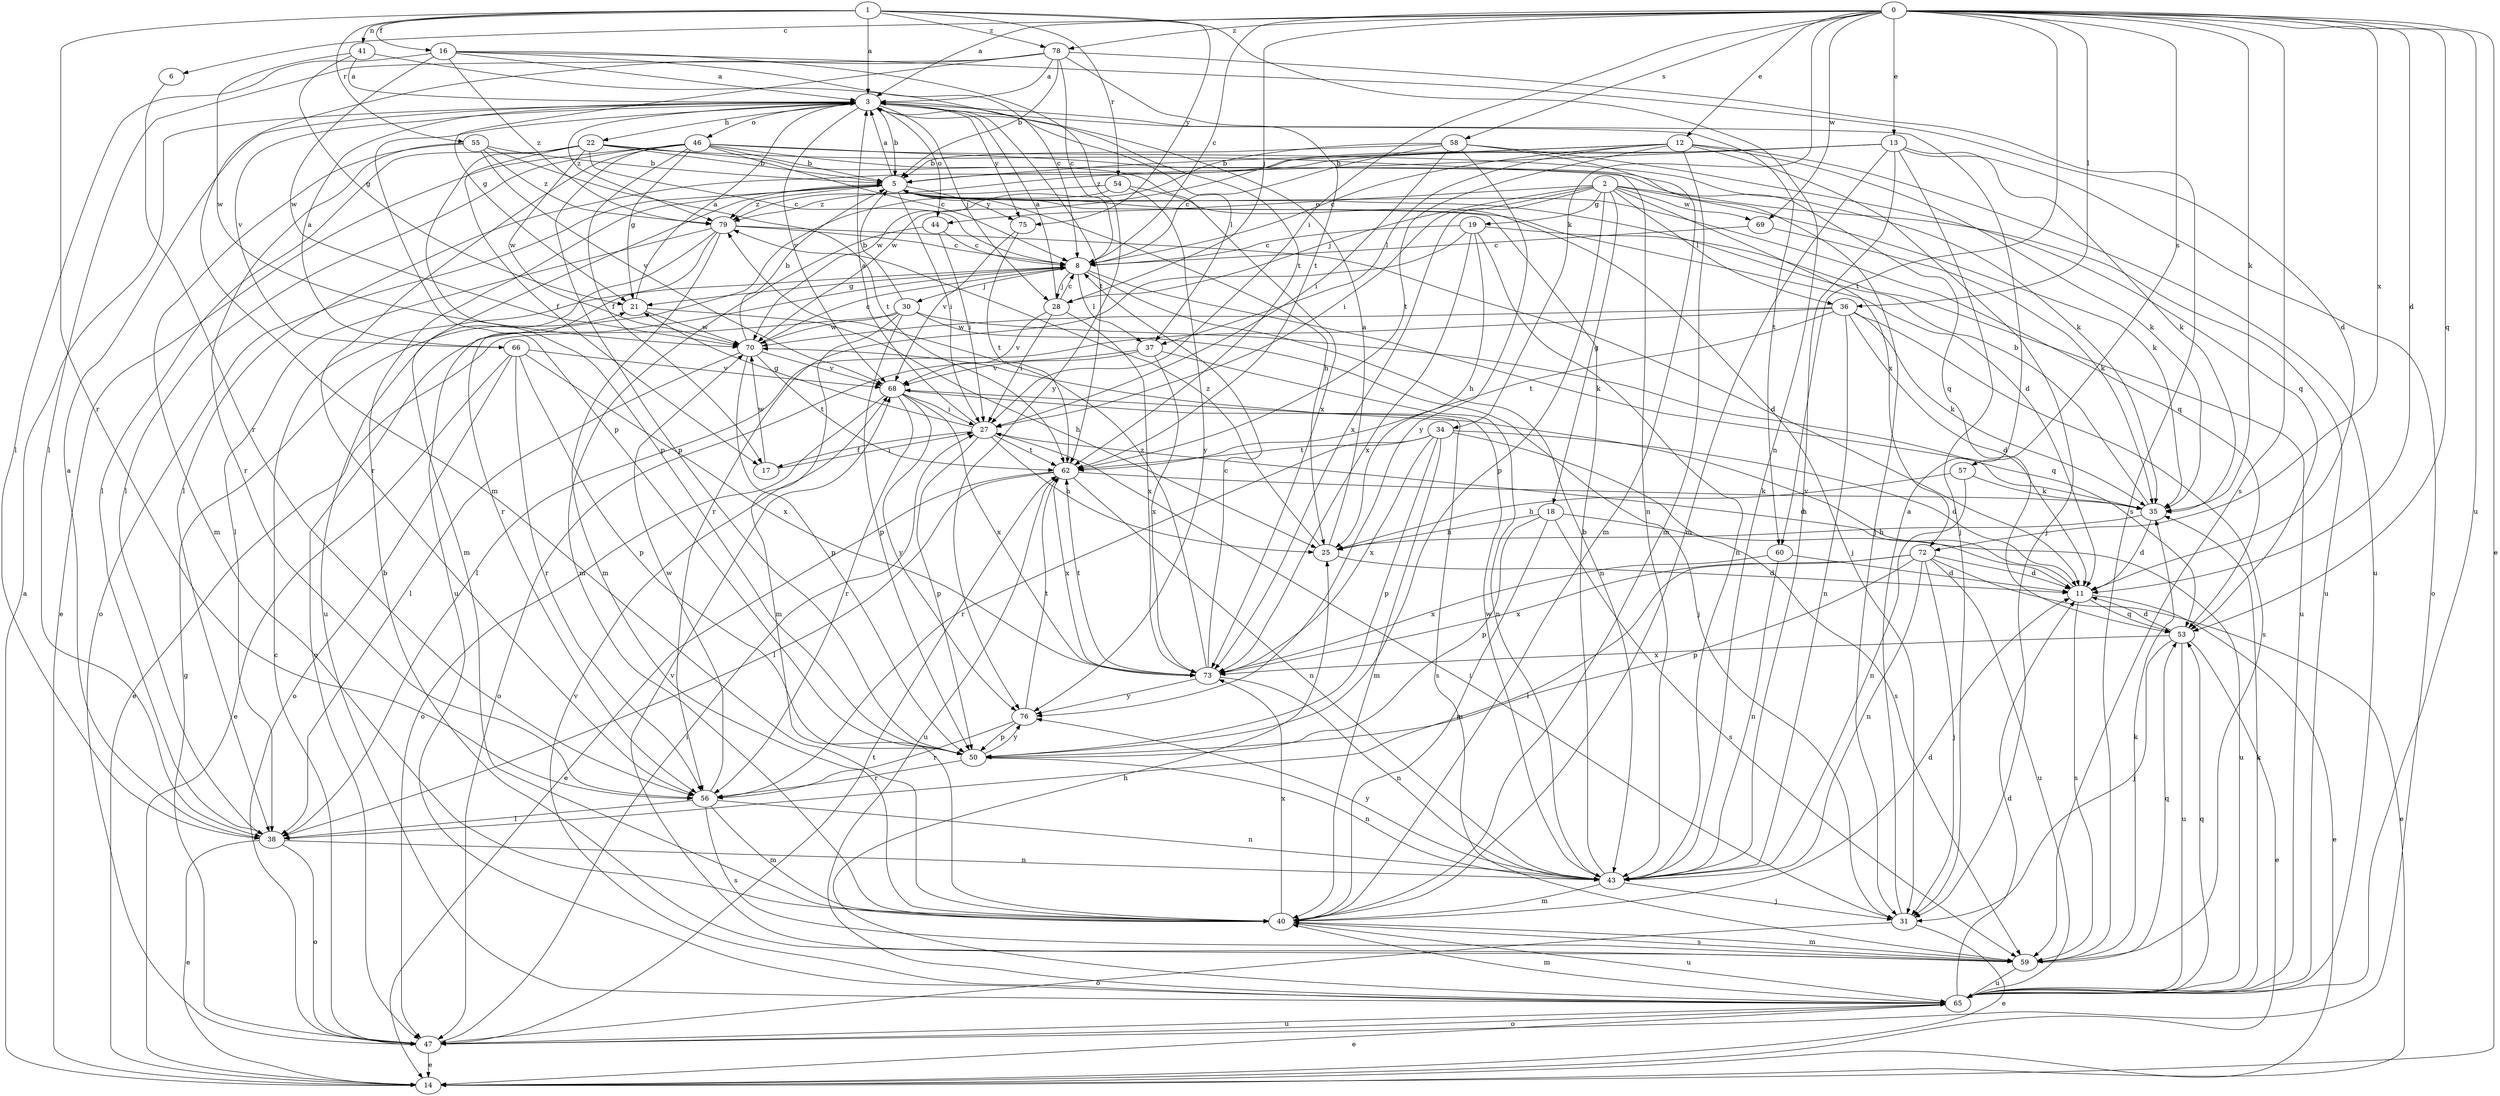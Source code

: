 strict digraph  {
0;
1;
2;
3;
5;
6;
8;
11;
12;
13;
14;
16;
17;
18;
19;
21;
22;
25;
27;
28;
30;
31;
34;
35;
36;
37;
38;
40;
41;
43;
44;
46;
47;
50;
53;
54;
55;
56;
57;
58;
59;
60;
62;
65;
66;
68;
69;
70;
72;
73;
75;
76;
78;
79;
0 -> 3  [label=a];
0 -> 6  [label=c];
0 -> 8  [label=c];
0 -> 11  [label=d];
0 -> 12  [label=e];
0 -> 13  [label=e];
0 -> 14  [label=e];
0 -> 27  [label=i];
0 -> 28  [label=j];
0 -> 34  [label=k];
0 -> 35  [label=k];
0 -> 36  [label=l];
0 -> 53  [label=q];
0 -> 57  [label=s];
0 -> 58  [label=s];
0 -> 59  [label=s];
0 -> 60  [label=t];
0 -> 65  [label=u];
0 -> 69  [label=w];
0 -> 72  [label=x];
0 -> 78  [label=z];
1 -> 3  [label=a];
1 -> 16  [label=f];
1 -> 41  [label=n];
1 -> 43  [label=n];
1 -> 54  [label=r];
1 -> 55  [label=r];
1 -> 56  [label=r];
1 -> 75  [label=y];
1 -> 78  [label=z];
2 -> 18  [label=g];
2 -> 19  [label=g];
2 -> 27  [label=i];
2 -> 28  [label=j];
2 -> 35  [label=k];
2 -> 36  [label=l];
2 -> 44  [label=o];
2 -> 50  [label=p];
2 -> 65  [label=u];
2 -> 69  [label=w];
2 -> 72  [label=x];
2 -> 73  [label=x];
3 -> 5  [label=b];
3 -> 22  [label=h];
3 -> 28  [label=j];
3 -> 37  [label=l];
3 -> 44  [label=o];
3 -> 46  [label=o];
3 -> 50  [label=p];
3 -> 60  [label=t];
3 -> 62  [label=t];
3 -> 66  [label=v];
3 -> 68  [label=v];
3 -> 75  [label=y];
3 -> 79  [label=z];
5 -> 3  [label=a];
5 -> 11  [label=d];
5 -> 25  [label=h];
5 -> 27  [label=i];
5 -> 40  [label=m];
5 -> 47  [label=o];
5 -> 53  [label=q];
5 -> 75  [label=y];
5 -> 79  [label=z];
6 -> 56  [label=r];
8 -> 21  [label=g];
8 -> 28  [label=j];
8 -> 30  [label=j];
8 -> 35  [label=k];
8 -> 37  [label=l];
8 -> 43  [label=n];
8 -> 47  [label=o];
11 -> 14  [label=e];
11 -> 53  [label=q];
11 -> 59  [label=s];
11 -> 68  [label=v];
12 -> 5  [label=b];
12 -> 8  [label=c];
12 -> 31  [label=j];
12 -> 35  [label=k];
12 -> 37  [label=l];
12 -> 40  [label=m];
12 -> 62  [label=t];
12 -> 65  [label=u];
12 -> 70  [label=w];
13 -> 5  [label=b];
13 -> 31  [label=j];
13 -> 35  [label=k];
13 -> 38  [label=l];
13 -> 40  [label=m];
13 -> 43  [label=n];
13 -> 47  [label=o];
13 -> 79  [label=z];
14 -> 3  [label=a];
16 -> 3  [label=a];
16 -> 8  [label=c];
16 -> 11  [label=d];
16 -> 38  [label=l];
16 -> 70  [label=w];
16 -> 76  [label=y];
16 -> 79  [label=z];
17 -> 27  [label=i];
17 -> 70  [label=w];
18 -> 25  [label=h];
18 -> 40  [label=m];
18 -> 50  [label=p];
18 -> 59  [label=s];
18 -> 65  [label=u];
19 -> 8  [label=c];
19 -> 25  [label=h];
19 -> 43  [label=n];
19 -> 56  [label=r];
19 -> 65  [label=u];
19 -> 73  [label=x];
21 -> 3  [label=a];
21 -> 25  [label=h];
21 -> 70  [label=w];
22 -> 5  [label=b];
22 -> 8  [label=c];
22 -> 17  [label=f];
22 -> 38  [label=l];
22 -> 50  [label=p];
22 -> 53  [label=q];
22 -> 70  [label=w];
22 -> 73  [label=x];
25 -> 3  [label=a];
25 -> 11  [label=d];
25 -> 79  [label=z];
27 -> 3  [label=a];
27 -> 11  [label=d];
27 -> 17  [label=f];
27 -> 21  [label=g];
27 -> 25  [label=h];
27 -> 50  [label=p];
27 -> 62  [label=t];
28 -> 3  [label=a];
28 -> 8  [label=c];
28 -> 27  [label=i];
28 -> 68  [label=v];
28 -> 73  [label=x];
30 -> 5  [label=b];
30 -> 14  [label=e];
30 -> 31  [label=j];
30 -> 40  [label=m];
30 -> 50  [label=p];
30 -> 53  [label=q];
30 -> 70  [label=w];
31 -> 3  [label=a];
31 -> 14  [label=e];
31 -> 27  [label=i];
31 -> 47  [label=o];
34 -> 11  [label=d];
34 -> 40  [label=m];
34 -> 50  [label=p];
34 -> 56  [label=r];
34 -> 59  [label=s];
34 -> 62  [label=t];
34 -> 73  [label=x];
35 -> 5  [label=b];
35 -> 11  [label=d];
35 -> 25  [label=h];
36 -> 11  [label=d];
36 -> 35  [label=k];
36 -> 38  [label=l];
36 -> 43  [label=n];
36 -> 59  [label=s];
36 -> 62  [label=t];
36 -> 70  [label=w];
37 -> 43  [label=n];
37 -> 47  [label=o];
37 -> 68  [label=v];
37 -> 73  [label=x];
38 -> 3  [label=a];
38 -> 14  [label=e];
38 -> 43  [label=n];
38 -> 47  [label=o];
40 -> 11  [label=d];
40 -> 59  [label=s];
40 -> 65  [label=u];
40 -> 73  [label=x];
41 -> 3  [label=a];
41 -> 21  [label=g];
41 -> 62  [label=t];
41 -> 70  [label=w];
43 -> 5  [label=b];
43 -> 31  [label=j];
43 -> 40  [label=m];
43 -> 70  [label=w];
43 -> 76  [label=y];
44 -> 8  [label=c];
44 -> 27  [label=i];
44 -> 40  [label=m];
46 -> 5  [label=b];
46 -> 8  [label=c];
46 -> 14  [label=e];
46 -> 17  [label=f];
46 -> 21  [label=g];
46 -> 31  [label=j];
46 -> 35  [label=k];
46 -> 38  [label=l];
46 -> 43  [label=n];
46 -> 50  [label=p];
46 -> 56  [label=r];
47 -> 8  [label=c];
47 -> 14  [label=e];
47 -> 21  [label=g];
47 -> 27  [label=i];
47 -> 62  [label=t];
47 -> 65  [label=u];
50 -> 43  [label=n];
50 -> 56  [label=r];
50 -> 76  [label=y];
53 -> 11  [label=d];
53 -> 14  [label=e];
53 -> 31  [label=j];
53 -> 65  [label=u];
53 -> 73  [label=x];
54 -> 31  [label=j];
54 -> 65  [label=u];
54 -> 76  [label=y];
54 -> 79  [label=z];
55 -> 5  [label=b];
55 -> 40  [label=m];
55 -> 56  [label=r];
55 -> 62  [label=t];
55 -> 68  [label=v];
55 -> 79  [label=z];
56 -> 38  [label=l];
56 -> 40  [label=m];
56 -> 43  [label=n];
56 -> 59  [label=s];
56 -> 70  [label=w];
57 -> 25  [label=h];
57 -> 35  [label=k];
57 -> 43  [label=n];
58 -> 5  [label=b];
58 -> 8  [label=c];
58 -> 27  [label=i];
58 -> 40  [label=m];
58 -> 53  [label=q];
58 -> 70  [label=w];
58 -> 76  [label=y];
59 -> 5  [label=b];
59 -> 35  [label=k];
59 -> 40  [label=m];
59 -> 53  [label=q];
59 -> 65  [label=u];
59 -> 68  [label=v];
60 -> 11  [label=d];
60 -> 43  [label=n];
60 -> 73  [label=x];
62 -> 14  [label=e];
62 -> 35  [label=k];
62 -> 38  [label=l];
62 -> 43  [label=n];
62 -> 65  [label=u];
62 -> 73  [label=x];
65 -> 11  [label=d];
65 -> 14  [label=e];
65 -> 25  [label=h];
65 -> 35  [label=k];
65 -> 40  [label=m];
65 -> 47  [label=o];
65 -> 53  [label=q];
65 -> 68  [label=v];
66 -> 3  [label=a];
66 -> 14  [label=e];
66 -> 47  [label=o];
66 -> 50  [label=p];
66 -> 56  [label=r];
66 -> 68  [label=v];
66 -> 73  [label=x];
68 -> 27  [label=i];
68 -> 47  [label=o];
68 -> 56  [label=r];
68 -> 59  [label=s];
68 -> 73  [label=x];
68 -> 76  [label=y];
69 -> 8  [label=c];
69 -> 35  [label=k];
70 -> 5  [label=b];
70 -> 8  [label=c];
70 -> 38  [label=l];
70 -> 50  [label=p];
70 -> 62  [label=t];
70 -> 68  [label=v];
72 -> 11  [label=d];
72 -> 14  [label=e];
72 -> 31  [label=j];
72 -> 38  [label=l];
72 -> 43  [label=n];
72 -> 50  [label=p];
72 -> 65  [label=u];
72 -> 73  [label=x];
73 -> 8  [label=c];
73 -> 43  [label=n];
73 -> 62  [label=t];
73 -> 76  [label=y];
73 -> 79  [label=z];
75 -> 62  [label=t];
75 -> 68  [label=v];
76 -> 50  [label=p];
76 -> 56  [label=r];
76 -> 62  [label=t];
78 -> 3  [label=a];
78 -> 5  [label=b];
78 -> 8  [label=c];
78 -> 21  [label=g];
78 -> 38  [label=l];
78 -> 40  [label=m];
78 -> 59  [label=s];
78 -> 62  [label=t];
79 -> 8  [label=c];
79 -> 11  [label=d];
79 -> 38  [label=l];
79 -> 40  [label=m];
79 -> 56  [label=r];
79 -> 65  [label=u];
}
